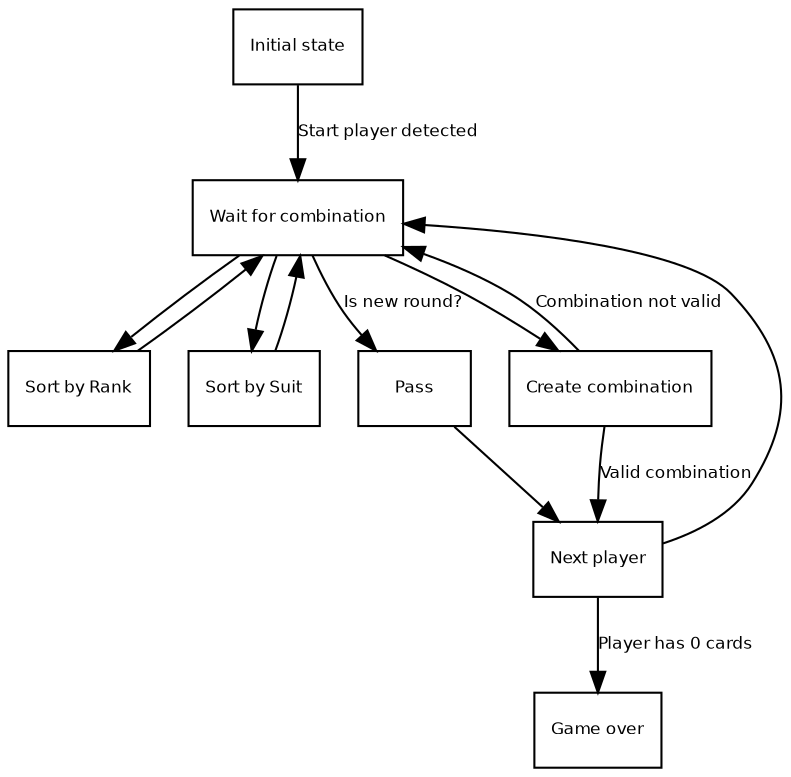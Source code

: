 digraph G {
        fontname = "Bitstream Vera Sans"
        fontsize = 8

        node [
                group = a
                fontname = "Bitstream Vera Sans"
                fontsize = 8
                shape = "record"
        ]


        edge [
                fontname = "Bitstream Vera Sans"
                fontsize = 8
        ]

        InitialState [
                label = "{Initial state}"
        ]
        WaitForCombination [
                label = "{Wait for combination}"
        ]
        SortRank [
                label = "{Sort by Rank}"
        ]
        
        SortSuit [
                label = "{Sort by Suit}"
        ]

        Pass [
                label = "{Pass}"
        ]
        
        CreateCombination [
                label = "{Create combination}"
        ]

        NextPlayer [
                label = "{Next player}"
        ]
        
        EndOfGame [
                label = "{Game over}"
        ]

        edge [
                label = "Start player detected"
        ]
        InitialState -> WaitForCombination

        edge [
                label = ""
        ]
        WaitForCombination -> SortSuit
        WaitForCombination -> SortRank
        SortSuit -> WaitForCombination
        SortRank -> WaitForCombination
        Pass -> NextPlayer
        NextPlayer -> WaitForCombination
        WaitForCombination -> CreateCombination
        edge [
                label = "Is new round?"
        ]
        WaitForCombination -> Pass

        
        edge [
                label = "Valid combination"
        ]
        CreateCombination -> NextPlayer
        
        edge [
                label = "Combination not valid"
        ]
        CreateCombination -> WaitForCombination
        
        edge [
                label = "Player has 0 cards"
        ]
        NextPlayer -> EndOfGame


}